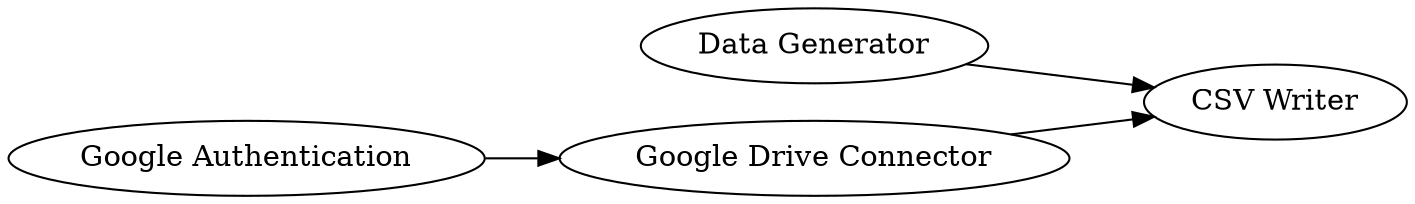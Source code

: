 digraph {
	"3697716489276118788_1" [label="Google Drive Connector"]
	"3697716489276118788_4" [label="CSV Writer"]
	"3697716489276118788_3" [label="Data Generator"]
	"3697716489276118788_2" [label="Google Authentication"]
	"3697716489276118788_2" -> "3697716489276118788_1"
	"3697716489276118788_3" -> "3697716489276118788_4"
	"3697716489276118788_1" -> "3697716489276118788_4"
	rankdir=LR
}
